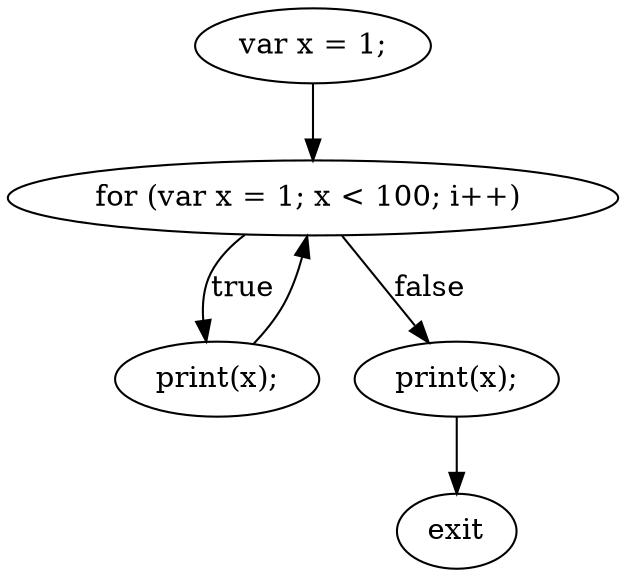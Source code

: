 digraph {
"0" [label="exit"] 
"1" [label="print(x);\n"] 
"2" [label="print(x);\n"] 
"3" [label="for (var x = 1; x < 100; i++) "] 
"4" [label="var x = 1;\n"] 
"1" -> "0" [label=""] 
"2" -> "3" [label=""] 
"3" -> "1" [label="false"] 
"3" -> "2" [label="true"] 
"4" -> "3" [label=""] 
}
